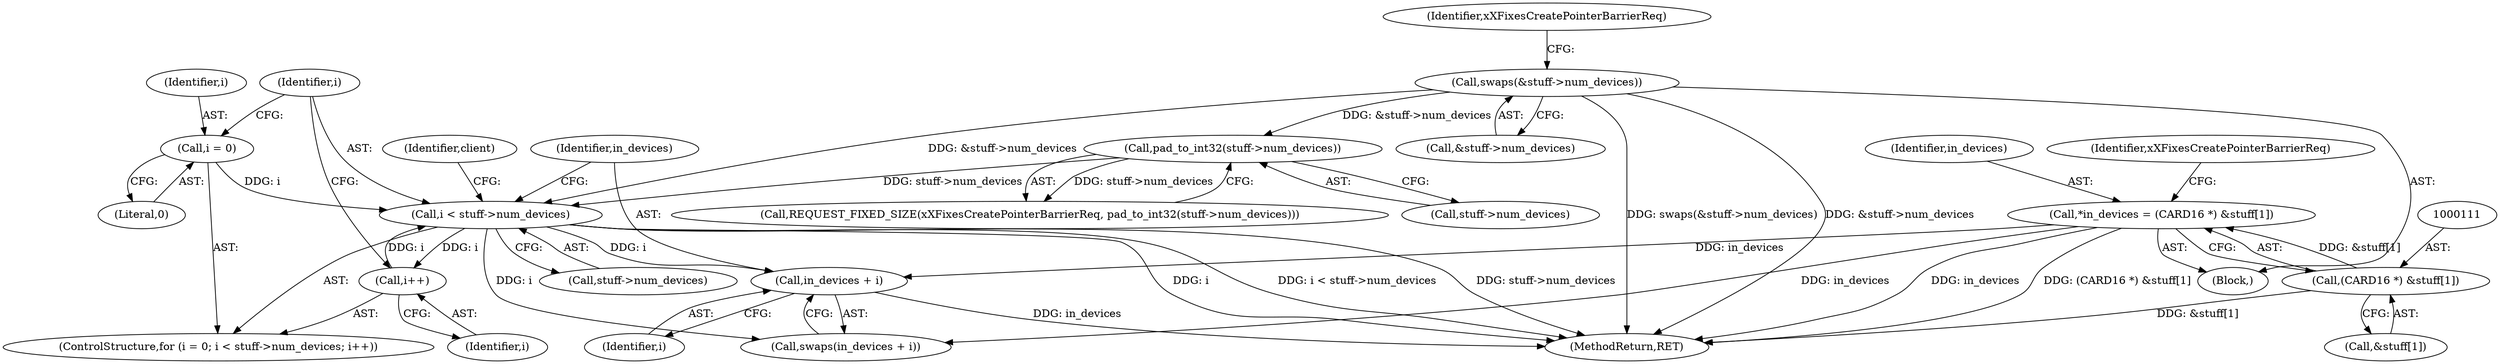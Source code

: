 digraph "0_xserver_55caa8b08c84af2b50fbc936cf334a5a93dd7db5_0@pointer" {
"1000172" [label="(Call,in_devices + i)"];
"1000108" [label="(Call,*in_devices = (CARD16 *) &stuff[1])"];
"1000110" [label="(Call,(CARD16 *) &stuff[1])"];
"1000163" [label="(Call,i < stuff->num_devices)"];
"1000168" [label="(Call,i++)"];
"1000160" [label="(Call,i = 0)"];
"1000130" [label="(Call,pad_to_int32(stuff->num_devices))"];
"1000123" [label="(Call,swaps(&stuff->num_devices))"];
"1000173" [label="(Identifier,in_devices)"];
"1000161" [label="(Identifier,i)"];
"1000124" [label="(Call,&stuff->num_devices)"];
"1000177" [label="(Identifier,client)"];
"1000128" [label="(Call,REQUEST_FIXED_SIZE(xXFixesCreatePointerBarrierReq, pad_to_int32(stuff->num_devices)))"];
"1000168" [label="(Call,i++)"];
"1000123" [label="(Call,swaps(&stuff->num_devices))"];
"1000164" [label="(Identifier,i)"];
"1000174" [label="(Identifier,i)"];
"1000159" [label="(ControlStructure,for (i = 0; i < stuff->num_devices; i++))"];
"1000110" [label="(Call,(CARD16 *) &stuff[1])"];
"1000162" [label="(Literal,0)"];
"1000129" [label="(Identifier,xXFixesCreatePointerBarrierReq)"];
"1000171" [label="(Call,swaps(in_devices + i))"];
"1000108" [label="(Call,*in_devices = (CARD16 *) &stuff[1])"];
"1000178" [label="(MethodReturn,RET)"];
"1000130" [label="(Call,pad_to_int32(stuff->num_devices))"];
"1000117" [label="(Identifier,xXFixesCreatePointerBarrierReq)"];
"1000112" [label="(Call,&stuff[1])"];
"1000163" [label="(Call,i < stuff->num_devices)"];
"1000102" [label="(Block,)"];
"1000109" [label="(Identifier,in_devices)"];
"1000172" [label="(Call,in_devices + i)"];
"1000160" [label="(Call,i = 0)"];
"1000131" [label="(Call,stuff->num_devices)"];
"1000169" [label="(Identifier,i)"];
"1000165" [label="(Call,stuff->num_devices)"];
"1000172" -> "1000171"  [label="AST: "];
"1000172" -> "1000174"  [label="CFG: "];
"1000173" -> "1000172"  [label="AST: "];
"1000174" -> "1000172"  [label="AST: "];
"1000171" -> "1000172"  [label="CFG: "];
"1000172" -> "1000178"  [label="DDG: in_devices"];
"1000108" -> "1000172"  [label="DDG: in_devices"];
"1000163" -> "1000172"  [label="DDG: i"];
"1000108" -> "1000102"  [label="AST: "];
"1000108" -> "1000110"  [label="CFG: "];
"1000109" -> "1000108"  [label="AST: "];
"1000110" -> "1000108"  [label="AST: "];
"1000117" -> "1000108"  [label="CFG: "];
"1000108" -> "1000178"  [label="DDG: in_devices"];
"1000108" -> "1000178"  [label="DDG: (CARD16 *) &stuff[1]"];
"1000110" -> "1000108"  [label="DDG: &stuff[1]"];
"1000108" -> "1000171"  [label="DDG: in_devices"];
"1000110" -> "1000112"  [label="CFG: "];
"1000111" -> "1000110"  [label="AST: "];
"1000112" -> "1000110"  [label="AST: "];
"1000110" -> "1000178"  [label="DDG: &stuff[1]"];
"1000163" -> "1000159"  [label="AST: "];
"1000163" -> "1000165"  [label="CFG: "];
"1000164" -> "1000163"  [label="AST: "];
"1000165" -> "1000163"  [label="AST: "];
"1000173" -> "1000163"  [label="CFG: "];
"1000177" -> "1000163"  [label="CFG: "];
"1000163" -> "1000178"  [label="DDG: i < stuff->num_devices"];
"1000163" -> "1000178"  [label="DDG: i"];
"1000163" -> "1000178"  [label="DDG: stuff->num_devices"];
"1000168" -> "1000163"  [label="DDG: i"];
"1000160" -> "1000163"  [label="DDG: i"];
"1000130" -> "1000163"  [label="DDG: stuff->num_devices"];
"1000123" -> "1000163"  [label="DDG: &stuff->num_devices"];
"1000163" -> "1000168"  [label="DDG: i"];
"1000163" -> "1000171"  [label="DDG: i"];
"1000168" -> "1000159"  [label="AST: "];
"1000168" -> "1000169"  [label="CFG: "];
"1000169" -> "1000168"  [label="AST: "];
"1000164" -> "1000168"  [label="CFG: "];
"1000160" -> "1000159"  [label="AST: "];
"1000160" -> "1000162"  [label="CFG: "];
"1000161" -> "1000160"  [label="AST: "];
"1000162" -> "1000160"  [label="AST: "];
"1000164" -> "1000160"  [label="CFG: "];
"1000130" -> "1000128"  [label="AST: "];
"1000130" -> "1000131"  [label="CFG: "];
"1000131" -> "1000130"  [label="AST: "];
"1000128" -> "1000130"  [label="CFG: "];
"1000130" -> "1000128"  [label="DDG: stuff->num_devices"];
"1000123" -> "1000130"  [label="DDG: &stuff->num_devices"];
"1000123" -> "1000102"  [label="AST: "];
"1000123" -> "1000124"  [label="CFG: "];
"1000124" -> "1000123"  [label="AST: "];
"1000129" -> "1000123"  [label="CFG: "];
"1000123" -> "1000178"  [label="DDG: swaps(&stuff->num_devices)"];
"1000123" -> "1000178"  [label="DDG: &stuff->num_devices"];
}
